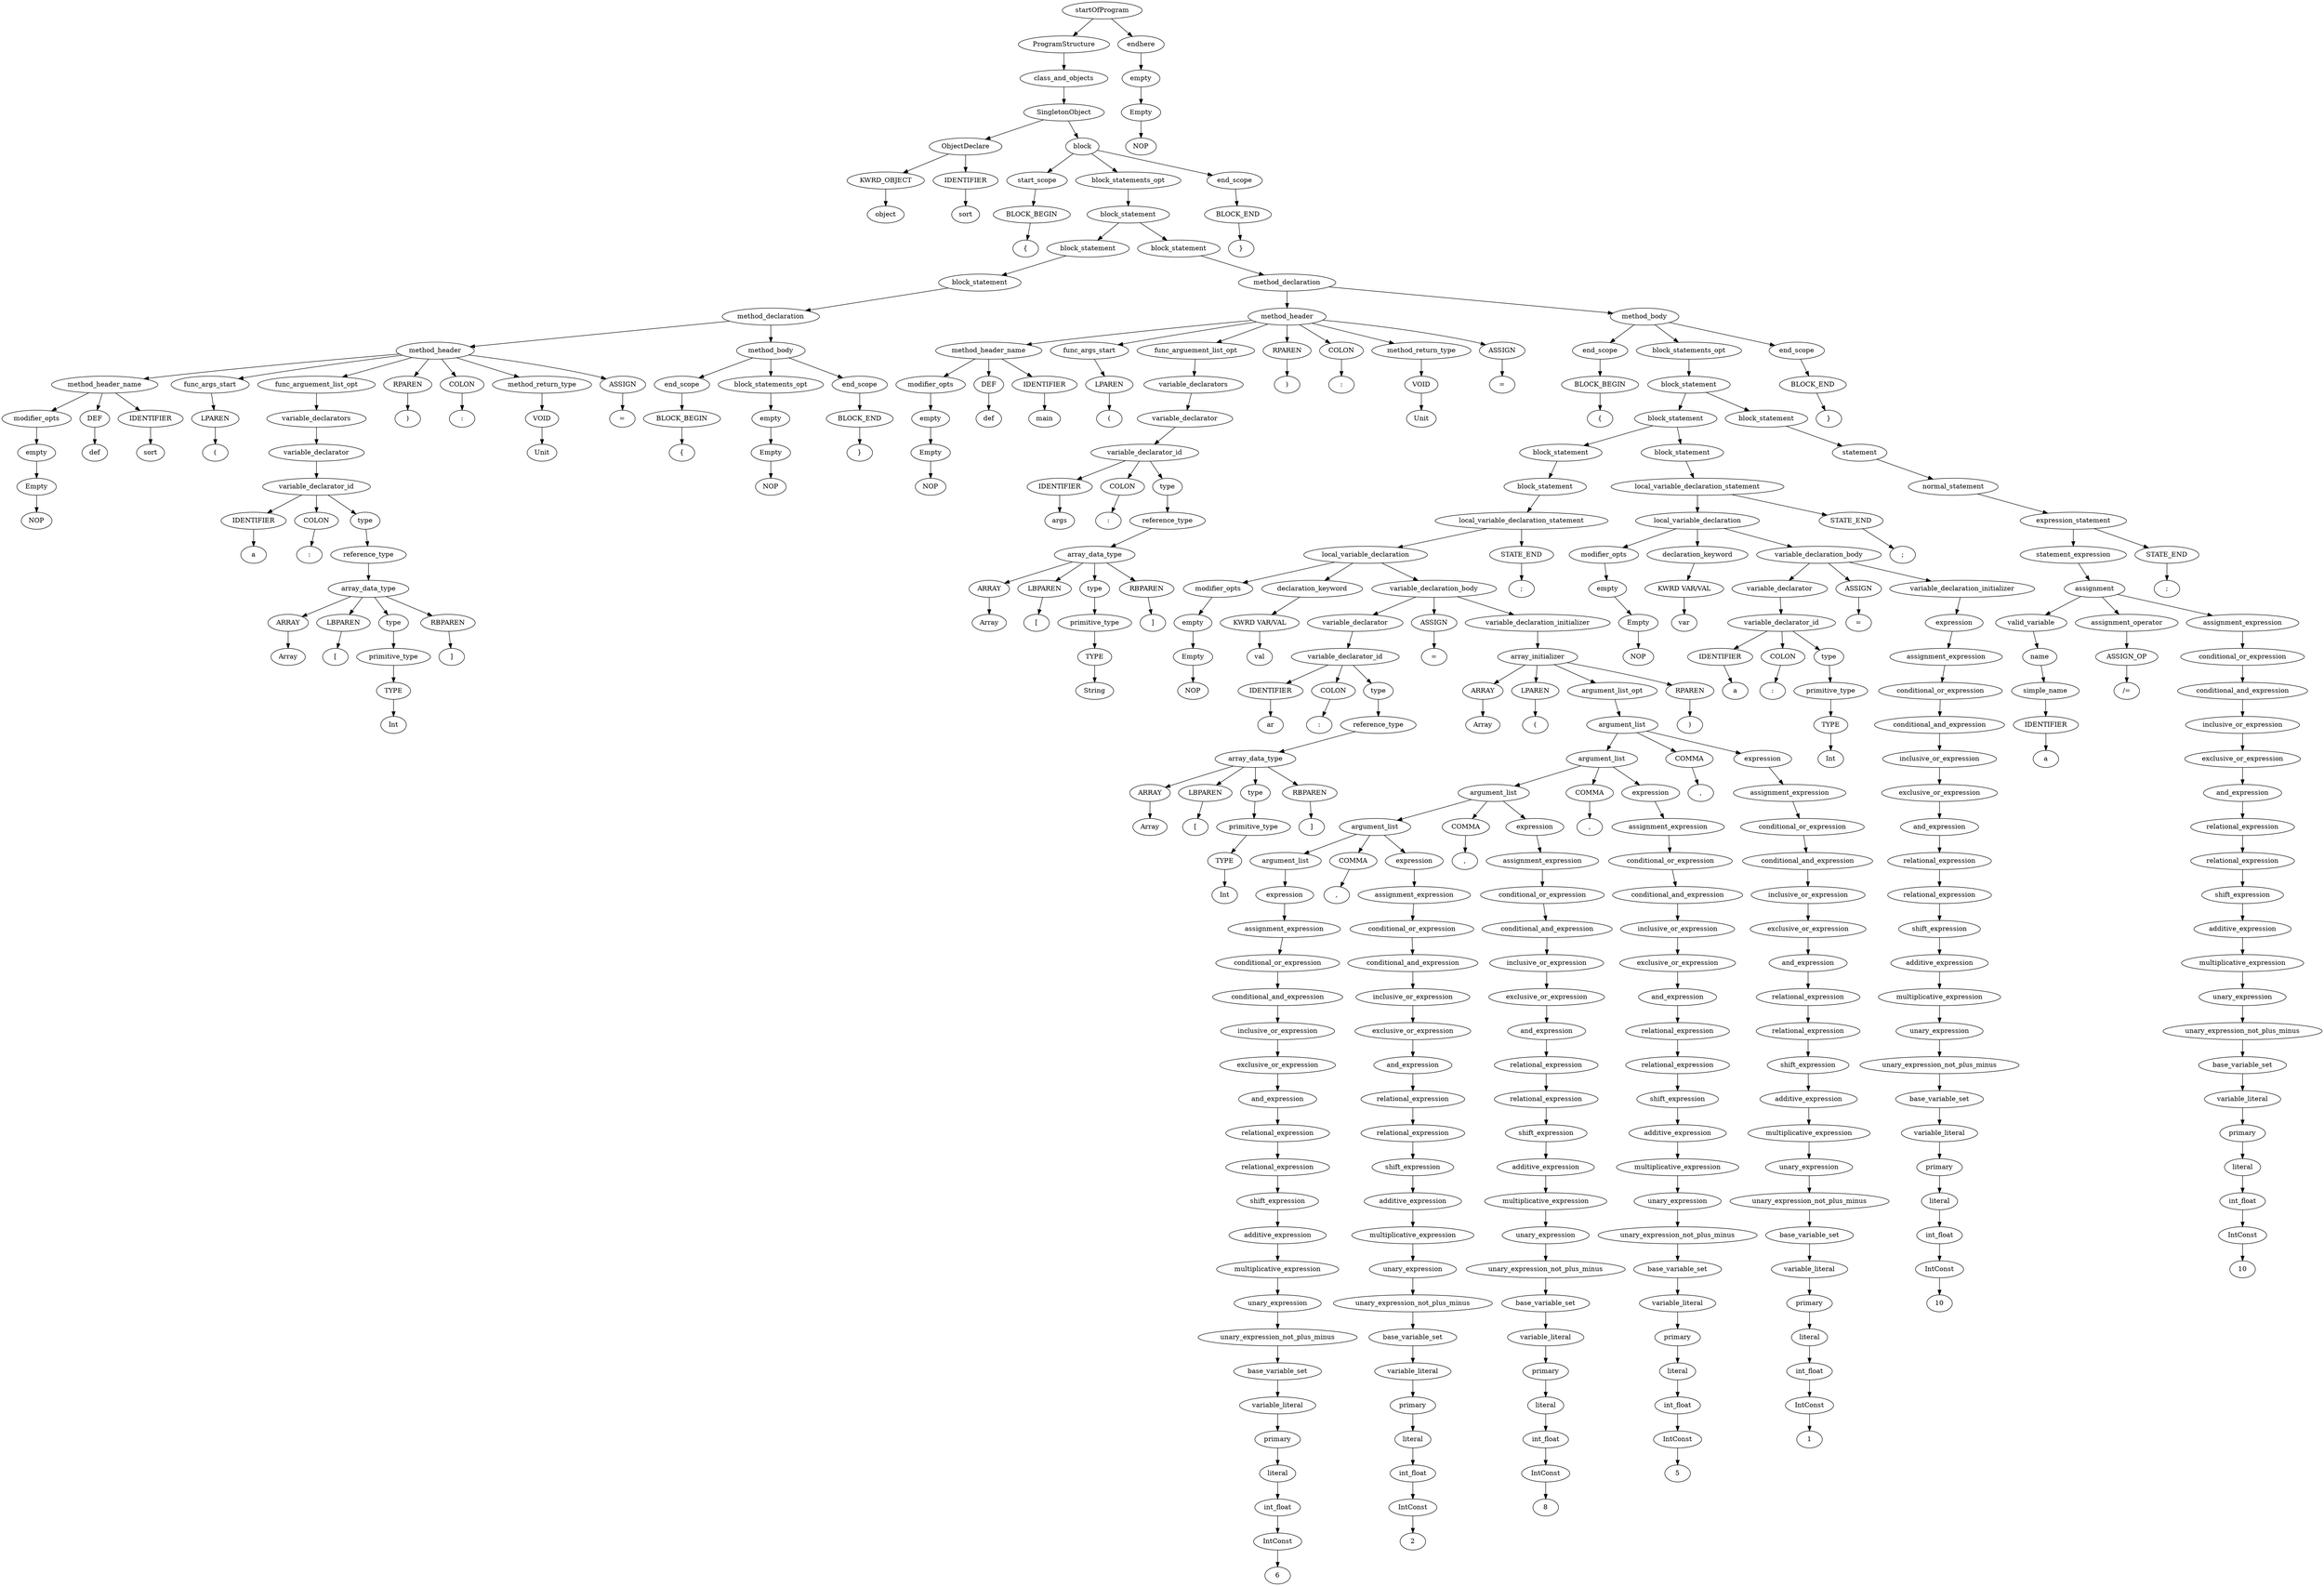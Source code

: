 digraph G {
379 [label="startOfProgram"];374 [label="ProgramStructure"];379->374
379 [label="startOfProgram"];378 [label="endhere"];379->378
374 [label="ProgramStructure"];373 [label="class_and_objects"];374->373
373 [label="class_and_objects"];372 [label="SingletonObject"];373->372
372 [label="SingletonObject"];5 [label="ObjectDeclare"];372->5
372 [label="SingletonObject"];371 [label="block"];372->371
5 [label="ObjectDeclare"];2 [label="KWRD_OBJECT"];5->2
5 [label="ObjectDeclare"];4 [label="IDENTIFIER"];5->4
2 [label="KWRD_OBJECT"];1 [label="object"];2->1
4 [label="IDENTIFIER"];3 [label="sort"];4->3
371 [label="block"];8 [label="start_scope"];371->8
371 [label="block"];367 [label="block_statements_opt"];371->367
371 [label="block"];370 [label="end_scope"];371->370
8 [label="start_scope"];7 [label="BLOCK_BEGIN"];8->7
7 [label="BLOCK_BEGIN"];6 [label="{"];7->6
367 [label="block_statements_opt"];366 [label="block_statement"];367->366
366 [label="block_statement"];65 [label="block_statement"];366->65
366 [label="block_statement"];365 [label="block_statement"];366->365
65 [label="block_statement"];64 [label="block_statement"];65->64
64 [label="block_statement"];63 [label="method_declaration"];64->63
63 [label="method_declaration"];51 [label="method_header"];63->51
63 [label="method_declaration"];62 [label="method_body"];63->62
51 [label="method_header"];17 [label="method_header_name"];51->17
51 [label="method_header"];20 [label="func_args_start"];51->20
51 [label="method_header"];41 [label="func_arguement_list_opt"];51->41
51 [label="method_header"];46 [label="RPAREN"];51->46
51 [label="method_header"];48 [label="COLON"];51->48
51 [label="method_header"];44 [label="method_return_type"];51->44
51 [label="method_header"];50 [label="ASSIGN"];51->50
17 [label="method_header_name"];12 [label="modifier_opts"];17->12
17 [label="method_header_name"];14 [label="DEF"];17->14
17 [label="method_header_name"];16 [label="IDENTIFIER"];17->16
12 [label="modifier_opts"];11 [label="empty"];12->11
11 [label="empty"];10 [label="Empty"];11->10
10 [label="Empty"];9 [label="NOP"];10->9
14 [label="DEF"];13 [label="def"];14->13
16 [label="IDENTIFIER"];15 [label="sort"];16->15
20 [label="func_args_start"];19 [label="LPAREN"];20->19
19 [label="LPAREN"];18 [label="("];19->18
41 [label="func_arguement_list_opt"];40 [label="variable_declarators"];41->40
40 [label="variable_declarators"];39 [label="variable_declarator"];40->39
39 [label="variable_declarator"];38 [label="variable_declarator_id"];39->38
38 [label="variable_declarator_id"];35 [label="IDENTIFIER"];38->35
38 [label="variable_declarator_id"];37 [label="COLON"];38->37
38 [label="variable_declarator_id"];33 [label="type"];38->33
35 [label="IDENTIFIER"];34 [label="a"];35->34
37 [label="COLON"];36 [label=":"];37->36
33 [label="type"];32 [label="reference_type"];33->32
32 [label="reference_type"];31 [label="array_data_type"];32->31
31 [label="array_data_type"];26 [label="ARRAY"];31->26
31 [label="array_data_type"];28 [label="LBPAREN"];31->28
31 [label="array_data_type"];24 [label="type"];31->24
31 [label="array_data_type"];30 [label="RBPAREN"];31->30
26 [label="ARRAY"];25 [label="Array"];26->25
28 [label="LBPAREN"];27 [label="["];28->27
24 [label="type"];23 [label="primitive_type"];24->23
23 [label="primitive_type"];22 [label="TYPE"];23->22
22 [label="TYPE"];21 [label="Int"];22->21
30 [label="RBPAREN"];29 [label="]"];30->29
46 [label="RPAREN"];45 [label=")"];46->45
48 [label="COLON"];47 [label=":"];48->47
44 [label="method_return_type"];43 [label="VOID"];44->43
43 [label="VOID"];42 [label="Unit"];43->42
50 [label="ASSIGN"];49 [label="="];50->49
62 [label="method_body"];54 [label="end_scope"];62->54
62 [label="method_body"];58 [label="block_statements_opt"];62->58
62 [label="method_body"];61 [label="end_scope"];62->61
54 [label="end_scope"];53 [label="BLOCK_BEGIN"];54->53
53 [label="BLOCK_BEGIN"];52 [label="{"];53->52
58 [label="block_statements_opt"];57 [label="empty"];58->57
57 [label="empty"];56 [label="Empty"];57->56
56 [label="Empty"];55 [label="NOP"];56->55
61 [label="end_scope"];60 [label="BLOCK_END"];61->60
60 [label="BLOCK_END"];59 [label="}"];60->59
365 [label="block_statement"];364 [label="method_declaration"];365->364
364 [label="method_declaration"];108 [label="method_header"];364->108
364 [label="method_declaration"];363 [label="method_body"];364->363
108 [label="method_header"];74 [label="method_header_name"];108->74
108 [label="method_header"];77 [label="func_args_start"];108->77
108 [label="method_header"];98 [label="func_arguement_list_opt"];108->98
108 [label="method_header"];103 [label="RPAREN"];108->103
108 [label="method_header"];105 [label="COLON"];108->105
108 [label="method_header"];101 [label="method_return_type"];108->101
108 [label="method_header"];107 [label="ASSIGN"];108->107
74 [label="method_header_name"];69 [label="modifier_opts"];74->69
74 [label="method_header_name"];71 [label="DEF"];74->71
74 [label="method_header_name"];73 [label="IDENTIFIER"];74->73
69 [label="modifier_opts"];68 [label="empty"];69->68
68 [label="empty"];67 [label="Empty"];68->67
67 [label="Empty"];66 [label="NOP"];67->66
71 [label="DEF"];70 [label="def"];71->70
73 [label="IDENTIFIER"];72 [label="main"];73->72
77 [label="func_args_start"];76 [label="LPAREN"];77->76
76 [label="LPAREN"];75 [label="("];76->75
98 [label="func_arguement_list_opt"];97 [label="variable_declarators"];98->97
97 [label="variable_declarators"];96 [label="variable_declarator"];97->96
96 [label="variable_declarator"];95 [label="variable_declarator_id"];96->95
95 [label="variable_declarator_id"];92 [label="IDENTIFIER"];95->92
95 [label="variable_declarator_id"];94 [label="COLON"];95->94
95 [label="variable_declarator_id"];90 [label="type"];95->90
92 [label="IDENTIFIER"];91 [label="args"];92->91
94 [label="COLON"];93 [label=":"];94->93
90 [label="type"];89 [label="reference_type"];90->89
89 [label="reference_type"];88 [label="array_data_type"];89->88
88 [label="array_data_type"];83 [label="ARRAY"];88->83
88 [label="array_data_type"];85 [label="LBPAREN"];88->85
88 [label="array_data_type"];81 [label="type"];88->81
88 [label="array_data_type"];87 [label="RBPAREN"];88->87
83 [label="ARRAY"];82 [label="Array"];83->82
85 [label="LBPAREN"];84 [label="["];85->84
81 [label="type"];80 [label="primitive_type"];81->80
80 [label="primitive_type"];79 [label="TYPE"];80->79
79 [label="TYPE"];78 [label="String"];79->78
87 [label="RBPAREN"];86 [label="]"];87->86
103 [label="RPAREN"];102 [label=")"];103->102
105 [label="COLON"];104 [label=":"];105->104
101 [label="method_return_type"];100 [label="VOID"];101->100
100 [label="VOID"];99 [label="Unit"];100->99
107 [label="ASSIGN"];106 [label="="];107->106
363 [label="method_body"];111 [label="end_scope"];363->111
363 [label="method_body"];359 [label="block_statements_opt"];363->359
363 [label="method_body"];362 [label="end_scope"];363->362
111 [label="end_scope"];110 [label="BLOCK_BEGIN"];111->110
110 [label="BLOCK_BEGIN"];109 [label="{"];110->109
359 [label="block_statements_opt"];358 [label="block_statement"];359->358
358 [label="block_statement"];321 [label="block_statement"];358->321
358 [label="block_statement"];357 [label="block_statement"];358->357
321 [label="block_statement"];273 [label="block_statement"];321->273
321 [label="block_statement"];320 [label="block_statement"];321->320
273 [label="block_statement"];272 [label="block_statement"];273->272
272 [label="block_statement"];271 [label="local_variable_declaration_statement"];272->271
271 [label="local_variable_declaration_statement"];268 [label="local_variable_declaration"];271->268
271 [label="local_variable_declaration_statement"];270 [label="STATE_END"];271->270
268 [label="local_variable_declaration"];115 [label="modifier_opts"];268->115
268 [label="local_variable_declaration"];118 [label="declaration_keyword"];268->118
268 [label="local_variable_declaration"];267 [label="variable_declaration_body"];268->267
115 [label="modifier_opts"];114 [label="empty"];115->114
114 [label="empty"];113 [label="Empty"];114->113
113 [label="Empty"];112 [label="NOP"];113->112
118 [label="declaration_keyword"];117 [label="KWRD VAR/VAL"];118->117
117 [label="KWRD VAR/VAL"];116 [label="val"];117->116
267 [label="variable_declaration_body"];137 [label="variable_declarator"];267->137
267 [label="variable_declaration_body"];266 [label="ASSIGN"];267->266
267 [label="variable_declaration_body"];264 [label="variable_declaration_initializer"];267->264
137 [label="variable_declarator"];136 [label="variable_declarator_id"];137->136
136 [label="variable_declarator_id"];133 [label="IDENTIFIER"];136->133
136 [label="variable_declarator_id"];135 [label="COLON"];136->135
136 [label="variable_declarator_id"];131 [label="type"];136->131
133 [label="IDENTIFIER"];132 [label="ar"];133->132
135 [label="COLON"];134 [label=":"];135->134
131 [label="type"];130 [label="reference_type"];131->130
130 [label="reference_type"];129 [label="array_data_type"];130->129
129 [label="array_data_type"];124 [label="ARRAY"];129->124
129 [label="array_data_type"];126 [label="LBPAREN"];129->126
129 [label="array_data_type"];122 [label="type"];129->122
129 [label="array_data_type"];128 [label="RBPAREN"];129->128
124 [label="ARRAY"];123 [label="Array"];124->123
126 [label="LBPAREN"];125 [label="["];126->125
122 [label="type"];121 [label="primitive_type"];122->121
121 [label="primitive_type"];120 [label="TYPE"];121->120
120 [label="TYPE"];119 [label="Int"];120->119
128 [label="RBPAREN"];127 [label="]"];128->127
266 [label="ASSIGN"];265 [label="="];266->265
264 [label="variable_declaration_initializer"];263 [label="array_initializer"];264->263
263 [label="array_initializer"];258 [label="ARRAY"];263->258
263 [label="array_initializer"];260 [label="LPAREN"];263->260
263 [label="array_initializer"];256 [label="argument_list_opt"];263->256
263 [label="array_initializer"];262 [label="RPAREN"];263->262
258 [label="ARRAY"];257 [label="Array"];258->257
260 [label="LPAREN"];259 [label="("];260->259
256 [label="argument_list_opt"];255 [label="argument_list"];256->255
255 [label="argument_list"];231 [label="argument_list"];255->231
255 [label="argument_list"];254 [label="COMMA"];255->254
255 [label="argument_list"];252 [label="expression"];255->252
231 [label="argument_list"];207 [label="argument_list"];231->207
231 [label="argument_list"];230 [label="COMMA"];231->230
231 [label="argument_list"];228 [label="expression"];231->228
207 [label="argument_list"];183 [label="argument_list"];207->183
207 [label="argument_list"];206 [label="COMMA"];207->206
207 [label="argument_list"];204 [label="expression"];207->204
183 [label="argument_list"];159 [label="argument_list"];183->159
183 [label="argument_list"];182 [label="COMMA"];183->182
183 [label="argument_list"];180 [label="expression"];183->180
159 [label="argument_list"];158 [label="expression"];159->158
158 [label="expression"];157 [label="assignment_expression"];158->157
157 [label="assignment_expression"];156 [label="conditional_or_expression"];157->156
156 [label="conditional_or_expression"];155 [label="conditional_and_expression"];156->155
155 [label="conditional_and_expression"];154 [label="inclusive_or_expression"];155->154
154 [label="inclusive_or_expression"];153 [label="exclusive_or_expression"];154->153
153 [label="exclusive_or_expression"];152 [label="and_expression"];153->152
152 [label="and_expression"];151 [label="relational_expression"];152->151
151 [label="relational_expression"];150 [label="relational_expression"];151->150
150 [label="relational_expression"];149 [label="shift_expression"];150->149
149 [label="shift_expression"];148 [label="additive_expression"];149->148
148 [label="additive_expression"];147 [label="multiplicative_expression"];148->147
147 [label="multiplicative_expression"];146 [label="unary_expression"];147->146
146 [label="unary_expression"];145 [label="unary_expression_not_plus_minus"];146->145
145 [label="unary_expression_not_plus_minus"];144 [label="base_variable_set"];145->144
144 [label="base_variable_set"];143 [label="variable_literal"];144->143
143 [label="variable_literal"];142 [label="primary"];143->142
142 [label="primary"];141 [label="literal"];142->141
141 [label="literal"];140 [label="int_float"];141->140
140 [label="int_float"];139 [label="IntConst"];140->139
139 [label="IntConst"];138 [label="6"];139->138
182 [label="COMMA"];181 [label=","];182->181
180 [label="expression"];179 [label="assignment_expression"];180->179
179 [label="assignment_expression"];178 [label="conditional_or_expression"];179->178
178 [label="conditional_or_expression"];177 [label="conditional_and_expression"];178->177
177 [label="conditional_and_expression"];176 [label="inclusive_or_expression"];177->176
176 [label="inclusive_or_expression"];175 [label="exclusive_or_expression"];176->175
175 [label="exclusive_or_expression"];174 [label="and_expression"];175->174
174 [label="and_expression"];173 [label="relational_expression"];174->173
173 [label="relational_expression"];172 [label="relational_expression"];173->172
172 [label="relational_expression"];171 [label="shift_expression"];172->171
171 [label="shift_expression"];170 [label="additive_expression"];171->170
170 [label="additive_expression"];169 [label="multiplicative_expression"];170->169
169 [label="multiplicative_expression"];168 [label="unary_expression"];169->168
168 [label="unary_expression"];167 [label="unary_expression_not_plus_minus"];168->167
167 [label="unary_expression_not_plus_minus"];166 [label="base_variable_set"];167->166
166 [label="base_variable_set"];165 [label="variable_literal"];166->165
165 [label="variable_literal"];164 [label="primary"];165->164
164 [label="primary"];163 [label="literal"];164->163
163 [label="literal"];162 [label="int_float"];163->162
162 [label="int_float"];161 [label="IntConst"];162->161
161 [label="IntConst"];160 [label="2"];161->160
206 [label="COMMA"];205 [label=","];206->205
204 [label="expression"];203 [label="assignment_expression"];204->203
203 [label="assignment_expression"];202 [label="conditional_or_expression"];203->202
202 [label="conditional_or_expression"];201 [label="conditional_and_expression"];202->201
201 [label="conditional_and_expression"];200 [label="inclusive_or_expression"];201->200
200 [label="inclusive_or_expression"];199 [label="exclusive_or_expression"];200->199
199 [label="exclusive_or_expression"];198 [label="and_expression"];199->198
198 [label="and_expression"];197 [label="relational_expression"];198->197
197 [label="relational_expression"];196 [label="relational_expression"];197->196
196 [label="relational_expression"];195 [label="shift_expression"];196->195
195 [label="shift_expression"];194 [label="additive_expression"];195->194
194 [label="additive_expression"];193 [label="multiplicative_expression"];194->193
193 [label="multiplicative_expression"];192 [label="unary_expression"];193->192
192 [label="unary_expression"];191 [label="unary_expression_not_plus_minus"];192->191
191 [label="unary_expression_not_plus_minus"];190 [label="base_variable_set"];191->190
190 [label="base_variable_set"];189 [label="variable_literal"];190->189
189 [label="variable_literal"];188 [label="primary"];189->188
188 [label="primary"];187 [label="literal"];188->187
187 [label="literal"];186 [label="int_float"];187->186
186 [label="int_float"];185 [label="IntConst"];186->185
185 [label="IntConst"];184 [label="8"];185->184
230 [label="COMMA"];229 [label=","];230->229
228 [label="expression"];227 [label="assignment_expression"];228->227
227 [label="assignment_expression"];226 [label="conditional_or_expression"];227->226
226 [label="conditional_or_expression"];225 [label="conditional_and_expression"];226->225
225 [label="conditional_and_expression"];224 [label="inclusive_or_expression"];225->224
224 [label="inclusive_or_expression"];223 [label="exclusive_or_expression"];224->223
223 [label="exclusive_or_expression"];222 [label="and_expression"];223->222
222 [label="and_expression"];221 [label="relational_expression"];222->221
221 [label="relational_expression"];220 [label="relational_expression"];221->220
220 [label="relational_expression"];219 [label="shift_expression"];220->219
219 [label="shift_expression"];218 [label="additive_expression"];219->218
218 [label="additive_expression"];217 [label="multiplicative_expression"];218->217
217 [label="multiplicative_expression"];216 [label="unary_expression"];217->216
216 [label="unary_expression"];215 [label="unary_expression_not_plus_minus"];216->215
215 [label="unary_expression_not_plus_minus"];214 [label="base_variable_set"];215->214
214 [label="base_variable_set"];213 [label="variable_literal"];214->213
213 [label="variable_literal"];212 [label="primary"];213->212
212 [label="primary"];211 [label="literal"];212->211
211 [label="literal"];210 [label="int_float"];211->210
210 [label="int_float"];209 [label="IntConst"];210->209
209 [label="IntConst"];208 [label="5"];209->208
254 [label="COMMA"];253 [label=","];254->253
252 [label="expression"];251 [label="assignment_expression"];252->251
251 [label="assignment_expression"];250 [label="conditional_or_expression"];251->250
250 [label="conditional_or_expression"];249 [label="conditional_and_expression"];250->249
249 [label="conditional_and_expression"];248 [label="inclusive_or_expression"];249->248
248 [label="inclusive_or_expression"];247 [label="exclusive_or_expression"];248->247
247 [label="exclusive_or_expression"];246 [label="and_expression"];247->246
246 [label="and_expression"];245 [label="relational_expression"];246->245
245 [label="relational_expression"];244 [label="relational_expression"];245->244
244 [label="relational_expression"];243 [label="shift_expression"];244->243
243 [label="shift_expression"];242 [label="additive_expression"];243->242
242 [label="additive_expression"];241 [label="multiplicative_expression"];242->241
241 [label="multiplicative_expression"];240 [label="unary_expression"];241->240
240 [label="unary_expression"];239 [label="unary_expression_not_plus_minus"];240->239
239 [label="unary_expression_not_plus_minus"];238 [label="base_variable_set"];239->238
238 [label="base_variable_set"];237 [label="variable_literal"];238->237
237 [label="variable_literal"];236 [label="primary"];237->236
236 [label="primary"];235 [label="literal"];236->235
235 [label="literal"];234 [label="int_float"];235->234
234 [label="int_float"];233 [label="IntConst"];234->233
233 [label="IntConst"];232 [label="1"];233->232
262 [label="RPAREN"];261 [label=")"];262->261
270 [label="STATE_END"];269 [label=";"];270->269
320 [label="block_statement"];319 [label="local_variable_declaration_statement"];320->319
319 [label="local_variable_declaration_statement"];316 [label="local_variable_declaration"];319->316
319 [label="local_variable_declaration_statement"];318 [label="STATE_END"];319->318
316 [label="local_variable_declaration"];277 [label="modifier_opts"];316->277
316 [label="local_variable_declaration"];280 [label="declaration_keyword"];316->280
316 [label="local_variable_declaration"];315 [label="variable_declaration_body"];316->315
277 [label="modifier_opts"];276 [label="empty"];277->276
276 [label="empty"];275 [label="Empty"];276->275
275 [label="Empty"];274 [label="NOP"];275->274
280 [label="declaration_keyword"];279 [label="KWRD VAR/VAL"];280->279
279 [label="KWRD VAR/VAL"];278 [label="var"];279->278
315 [label="variable_declaration_body"];290 [label="variable_declarator"];315->290
315 [label="variable_declaration_body"];314 [label="ASSIGN"];315->314
315 [label="variable_declaration_body"];312 [label="variable_declaration_initializer"];315->312
290 [label="variable_declarator"];289 [label="variable_declarator_id"];290->289
289 [label="variable_declarator_id"];286 [label="IDENTIFIER"];289->286
289 [label="variable_declarator_id"];288 [label="COLON"];289->288
289 [label="variable_declarator_id"];284 [label="type"];289->284
286 [label="IDENTIFIER"];285 [label="a"];286->285
288 [label="COLON"];287 [label=":"];288->287
284 [label="type"];283 [label="primitive_type"];284->283
283 [label="primitive_type"];282 [label="TYPE"];283->282
282 [label="TYPE"];281 [label="Int"];282->281
314 [label="ASSIGN"];313 [label="="];314->313
312 [label="variable_declaration_initializer"];311 [label="expression"];312->311
311 [label="expression"];310 [label="assignment_expression"];311->310
310 [label="assignment_expression"];309 [label="conditional_or_expression"];310->309
309 [label="conditional_or_expression"];308 [label="conditional_and_expression"];309->308
308 [label="conditional_and_expression"];307 [label="inclusive_or_expression"];308->307
307 [label="inclusive_or_expression"];306 [label="exclusive_or_expression"];307->306
306 [label="exclusive_or_expression"];305 [label="and_expression"];306->305
305 [label="and_expression"];304 [label="relational_expression"];305->304
304 [label="relational_expression"];303 [label="relational_expression"];304->303
303 [label="relational_expression"];302 [label="shift_expression"];303->302
302 [label="shift_expression"];301 [label="additive_expression"];302->301
301 [label="additive_expression"];300 [label="multiplicative_expression"];301->300
300 [label="multiplicative_expression"];299 [label="unary_expression"];300->299
299 [label="unary_expression"];298 [label="unary_expression_not_plus_minus"];299->298
298 [label="unary_expression_not_plus_minus"];297 [label="base_variable_set"];298->297
297 [label="base_variable_set"];296 [label="variable_literal"];297->296
296 [label="variable_literal"];295 [label="primary"];296->295
295 [label="primary"];294 [label="literal"];295->294
294 [label="literal"];293 [label="int_float"];294->293
293 [label="int_float"];292 [label="IntConst"];293->292
292 [label="IntConst"];291 [label="10"];292->291
318 [label="STATE_END"];317 [label=";"];318->317
357 [label="block_statement"];356 [label="statement"];357->356
356 [label="statement"];355 [label="normal_statement"];356->355
355 [label="normal_statement"];354 [label="expression_statement"];355->354
354 [label="expression_statement"];351 [label="statement_expression"];354->351
354 [label="expression_statement"];353 [label="STATE_END"];354->353
351 [label="statement_expression"];350 [label="assignment"];351->350
350 [label="assignment"];326 [label="valid_variable"];350->326
350 [label="assignment"];329 [label="assignment_operator"];350->329
350 [label="assignment"];349 [label="assignment_expression"];350->349
326 [label="valid_variable"];325 [label="name"];326->325
325 [label="name"];324 [label="simple_name"];325->324
324 [label="simple_name"];323 [label="IDENTIFIER"];324->323
323 [label="IDENTIFIER"];322 [label="a"];323->322
329 [label="assignment_operator"];328 [label="ASSIGN_OP"];329->328
328 [label="ASSIGN_OP"];327 [label="/="];328->327
349 [label="assignment_expression"];348 [label="conditional_or_expression"];349->348
348 [label="conditional_or_expression"];347 [label="conditional_and_expression"];348->347
347 [label="conditional_and_expression"];346 [label="inclusive_or_expression"];347->346
346 [label="inclusive_or_expression"];345 [label="exclusive_or_expression"];346->345
345 [label="exclusive_or_expression"];344 [label="and_expression"];345->344
344 [label="and_expression"];343 [label="relational_expression"];344->343
343 [label="relational_expression"];342 [label="relational_expression"];343->342
342 [label="relational_expression"];341 [label="shift_expression"];342->341
341 [label="shift_expression"];340 [label="additive_expression"];341->340
340 [label="additive_expression"];339 [label="multiplicative_expression"];340->339
339 [label="multiplicative_expression"];338 [label="unary_expression"];339->338
338 [label="unary_expression"];337 [label="unary_expression_not_plus_minus"];338->337
337 [label="unary_expression_not_plus_minus"];336 [label="base_variable_set"];337->336
336 [label="base_variable_set"];335 [label="variable_literal"];336->335
335 [label="variable_literal"];334 [label="primary"];335->334
334 [label="primary"];333 [label="literal"];334->333
333 [label="literal"];332 [label="int_float"];333->332
332 [label="int_float"];331 [label="IntConst"];332->331
331 [label="IntConst"];330 [label="10"];331->330
353 [label="STATE_END"];352 [label=";"];353->352
362 [label="end_scope"];361 [label="BLOCK_END"];362->361
361 [label="BLOCK_END"];360 [label="}"];361->360
370 [label="end_scope"];369 [label="BLOCK_END"];370->369
369 [label="BLOCK_END"];368 [label="}"];369->368
378 [label="endhere"];377 [label="empty"];378->377
377 [label="empty"];376 [label="Empty"];377->376
376 [label="Empty"];375 [label="NOP"];376->375
}
